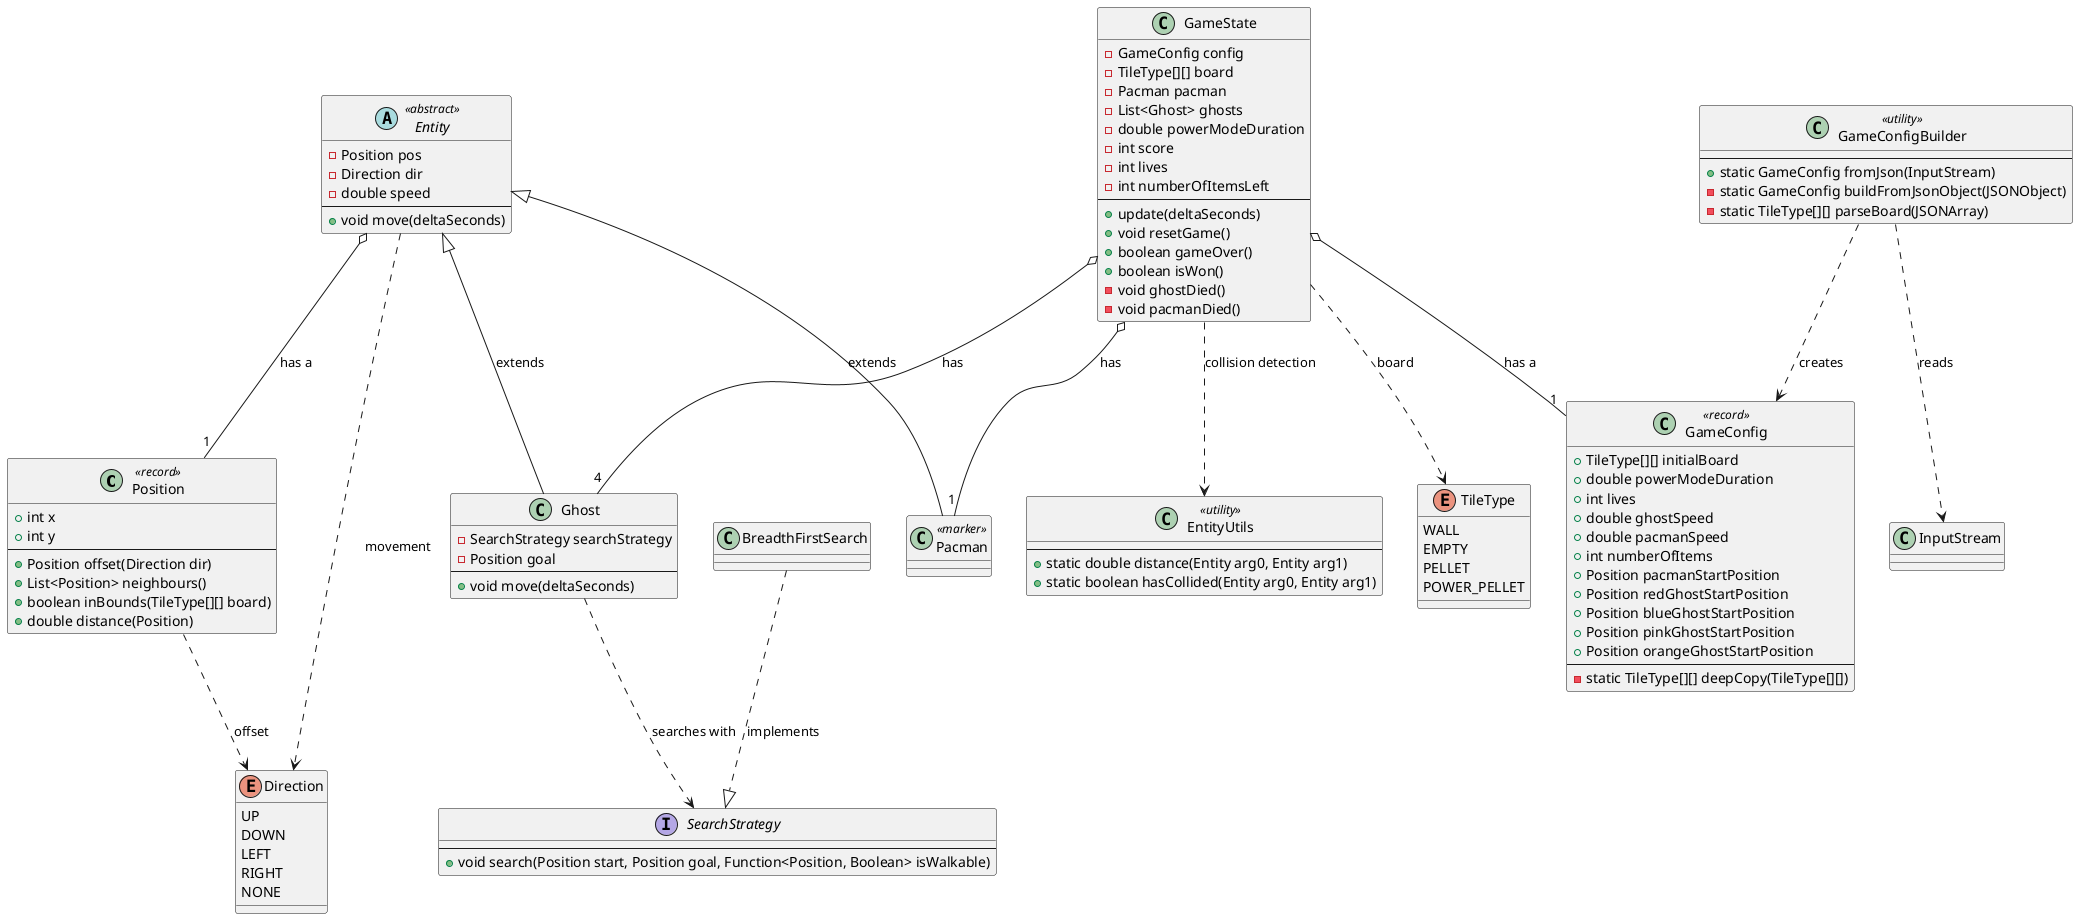 @startuml

class Position <<record>> {
    + int x
    + int y
    --
    + Position offset(Direction dir)
    + List<Position> neighbours()
    + boolean inBounds(TileType[][] board)
    + double distance(Position)
}

abstract class Entity <<abstract>> {
    - Position pos
    - Direction dir
    - double speed
    --
    + void move(deltaSeconds)
}

class Pacman <<marker>> {
}

interface SearchStrategy {
    --
    + void search(Position start, Position goal, Function<Position, Boolean> isWalkable)
}

class BreadthFirstSearch

class Ghost {
    - SearchStrategy searchStrategy
    - Position goal
    --
    + void move(deltaSeconds)
}

class EntityUtils <<utility>> {
    --
    + static double distance(Entity arg0, Entity arg1)
    + static boolean hasCollided(Entity arg0, Entity arg1)
}

enum TileType {
    WALL
    EMPTY
    PELLET
    POWER_PELLET
}

enum Direction {
    UP
    DOWN
    LEFT
    RIGHT
    NONE
}

class GameConfig <<record>> {
    + TileType[][] initialBoard
    + double powerModeDuration
    + int lives
    + double ghostSpeed
    + double pacmanSpeed
    + int numberOfItems
    + Position pacmanStartPosition
    + Position redGhostStartPosition
    + Position blueGhostStartPosition
    + Position pinkGhostStartPosition
    + Position orangeGhostStartPosition
    --
    - static TileType[][] deepCopy(TileType[][])
}

class GameConfigBuilder <<utility>> {
    --
    + static GameConfig fromJson(InputStream)
    - static GameConfig buildFromJsonObject(JSONObject)
    - static TileType[][] parseBoard(JSONArray)
}

class GameState {
    - GameConfig config
    - TileType[][] board
    - Pacman pacman
    - List<Ghost> ghosts
    - double powerModeDuration
    - int score
    - int lives
    - int numberOfItemsLeft
    --
    + update(deltaSeconds)
    + void resetGame()
    + boolean gameOver()
    + boolean isWon()
    - void ghostDied()
    - void pacmanDied()
}

class InputStream

GameState o-- "1" GameConfig : has a
GameState o-- "1" Pacman : has 
GameState o-- "4" Ghost : has
Entity o-- "1" Position : has a

BreadthFirstSearch ..|> SearchStrategy : implements

GameConfigBuilder ..> GameConfig : creates
GameConfigBuilder ..> InputStream : reads

Entity <|-- Ghost : extends
Entity <|-- Pacman : extends

Ghost ..> SearchStrategy : searches with
GameState ..> TileType : board
Entity ..> Direction : movement
Position ..> Direction : offset
GameState ..> EntityUtils : collision detection

@enduml

